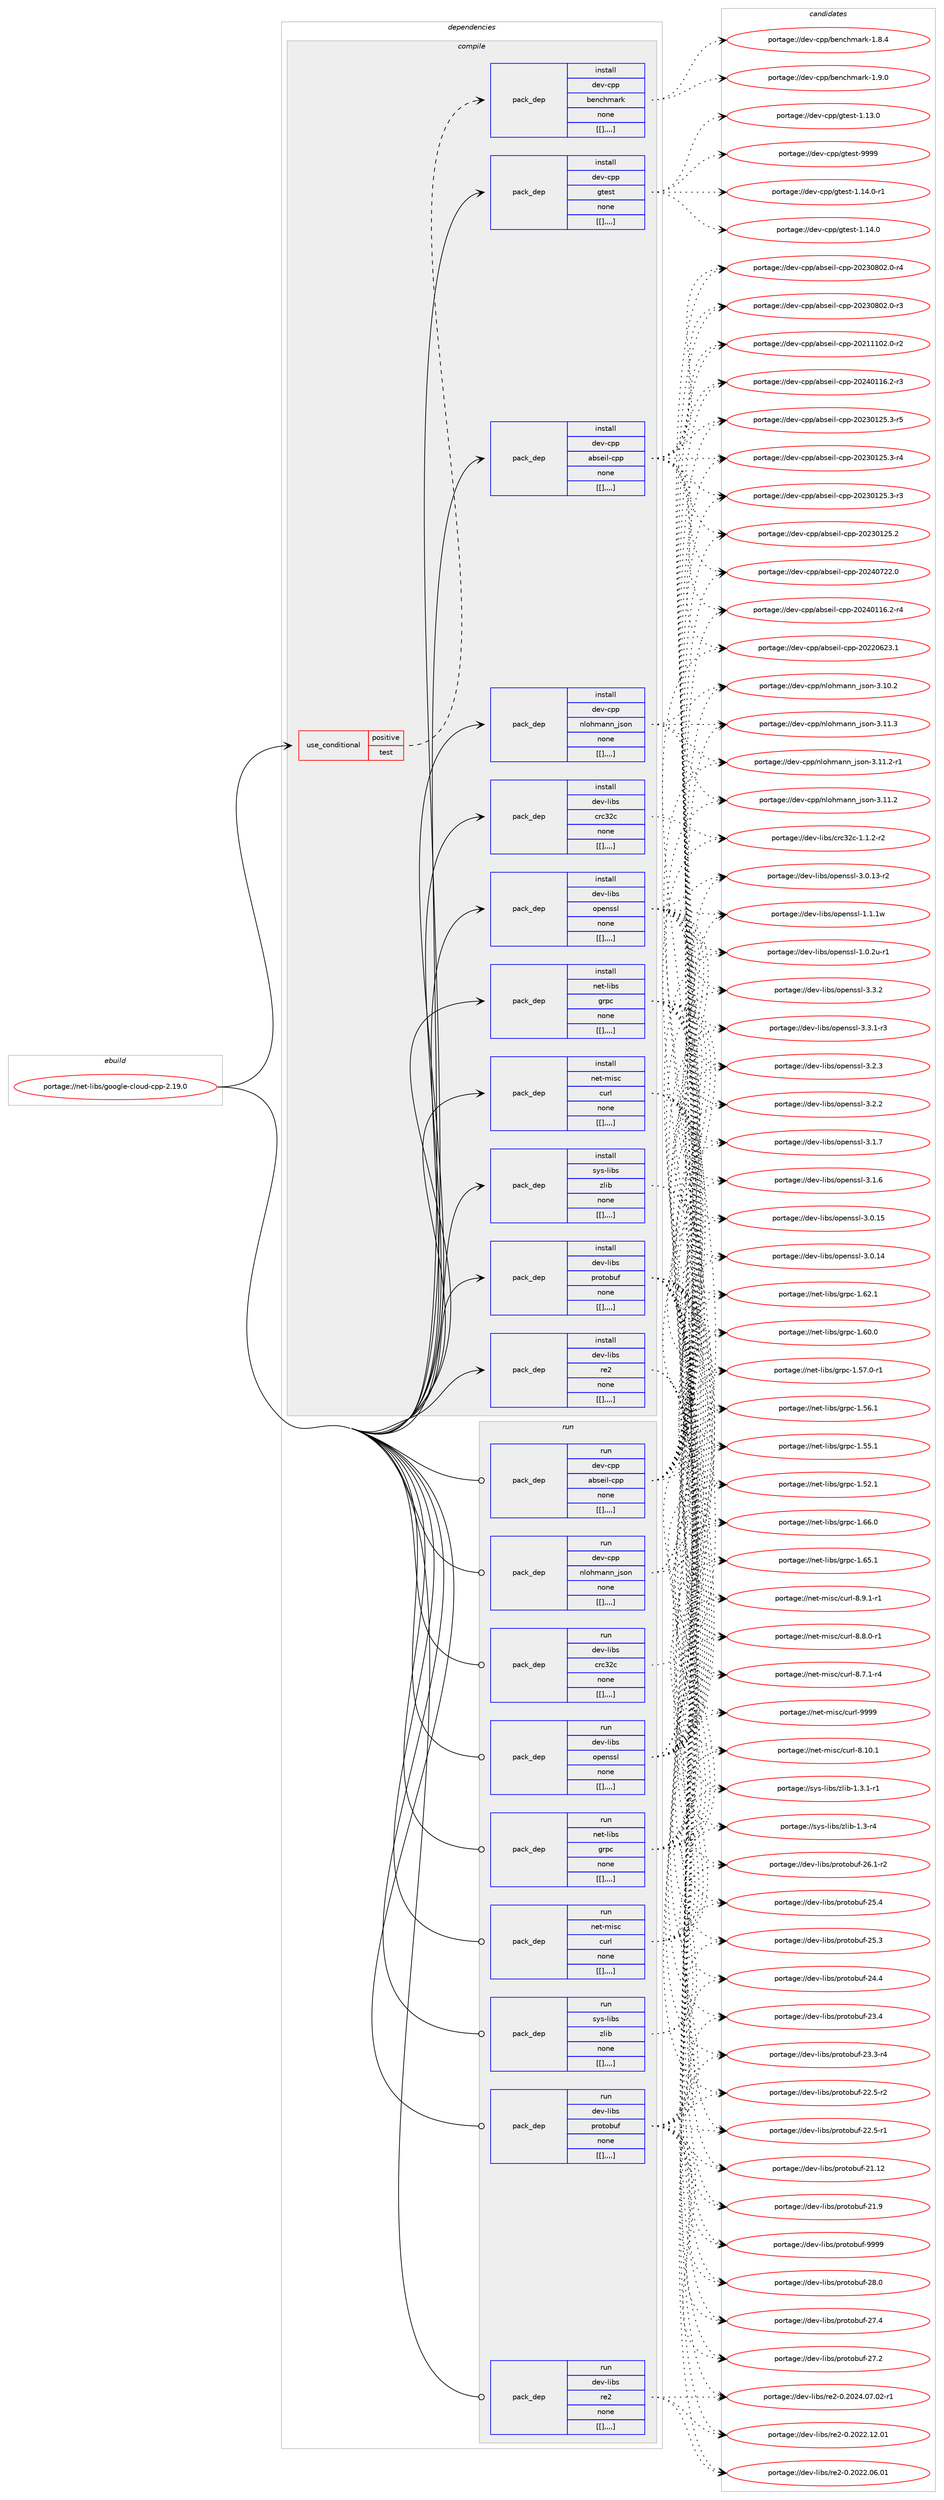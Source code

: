 digraph prolog {

# *************
# Graph options
# *************

newrank=true;
concentrate=true;
compound=true;
graph [rankdir=LR,fontname=Helvetica,fontsize=10,ranksep=1.5];#, ranksep=2.5, nodesep=0.2];
edge  [arrowhead=vee];
node  [fontname=Helvetica,fontsize=10];

# **********
# The ebuild
# **********

subgraph cluster_leftcol {
color=gray;
label=<<i>ebuild</i>>;
id [label="portage://net-libs/google-cloud-cpp-2.19.0", color=red, width=4, href="../net-libs/google-cloud-cpp-2.19.0.svg"];
}

# ****************
# The dependencies
# ****************

subgraph cluster_midcol {
color=gray;
label=<<i>dependencies</i>>;
subgraph cluster_compile {
fillcolor="#eeeeee";
style=filled;
label=<<i>compile</i>>;
subgraph cond97828 {
dependency370523 [label=<<TABLE BORDER="0" CELLBORDER="1" CELLSPACING="0" CELLPADDING="4"><TR><TD ROWSPAN="3" CELLPADDING="10">use_conditional</TD></TR><TR><TD>positive</TD></TR><TR><TD>test</TD></TR></TABLE>>, shape=none, color=red];
subgraph pack270003 {
dependency370524 [label=<<TABLE BORDER="0" CELLBORDER="1" CELLSPACING="0" CELLPADDING="4" WIDTH="220"><TR><TD ROWSPAN="6" CELLPADDING="30">pack_dep</TD></TR><TR><TD WIDTH="110">install</TD></TR><TR><TD>dev-cpp</TD></TR><TR><TD>benchmark</TD></TR><TR><TD>none</TD></TR><TR><TD>[[],,,,]</TD></TR></TABLE>>, shape=none, color=blue];
}
dependency370523:e -> dependency370524:w [weight=20,style="dashed",arrowhead="vee"];
}
id:e -> dependency370523:w [weight=20,style="solid",arrowhead="vee"];
subgraph pack270004 {
dependency370525 [label=<<TABLE BORDER="0" CELLBORDER="1" CELLSPACING="0" CELLPADDING="4" WIDTH="220"><TR><TD ROWSPAN="6" CELLPADDING="30">pack_dep</TD></TR><TR><TD WIDTH="110">install</TD></TR><TR><TD>dev-cpp</TD></TR><TR><TD>abseil-cpp</TD></TR><TR><TD>none</TD></TR><TR><TD>[[],,,,]</TD></TR></TABLE>>, shape=none, color=blue];
}
id:e -> dependency370525:w [weight=20,style="solid",arrowhead="vee"];
subgraph pack270005 {
dependency370526 [label=<<TABLE BORDER="0" CELLBORDER="1" CELLSPACING="0" CELLPADDING="4" WIDTH="220"><TR><TD ROWSPAN="6" CELLPADDING="30">pack_dep</TD></TR><TR><TD WIDTH="110">install</TD></TR><TR><TD>dev-cpp</TD></TR><TR><TD>gtest</TD></TR><TR><TD>none</TD></TR><TR><TD>[[],,,,]</TD></TR></TABLE>>, shape=none, color=blue];
}
id:e -> dependency370526:w [weight=20,style="solid",arrowhead="vee"];
subgraph pack270006 {
dependency370527 [label=<<TABLE BORDER="0" CELLBORDER="1" CELLSPACING="0" CELLPADDING="4" WIDTH="220"><TR><TD ROWSPAN="6" CELLPADDING="30">pack_dep</TD></TR><TR><TD WIDTH="110">install</TD></TR><TR><TD>dev-cpp</TD></TR><TR><TD>nlohmann_json</TD></TR><TR><TD>none</TD></TR><TR><TD>[[],,,,]</TD></TR></TABLE>>, shape=none, color=blue];
}
id:e -> dependency370527:w [weight=20,style="solid",arrowhead="vee"];
subgraph pack270007 {
dependency370528 [label=<<TABLE BORDER="0" CELLBORDER="1" CELLSPACING="0" CELLPADDING="4" WIDTH="220"><TR><TD ROWSPAN="6" CELLPADDING="30">pack_dep</TD></TR><TR><TD WIDTH="110">install</TD></TR><TR><TD>dev-libs</TD></TR><TR><TD>crc32c</TD></TR><TR><TD>none</TD></TR><TR><TD>[[],,,,]</TD></TR></TABLE>>, shape=none, color=blue];
}
id:e -> dependency370528:w [weight=20,style="solid",arrowhead="vee"];
subgraph pack270008 {
dependency370529 [label=<<TABLE BORDER="0" CELLBORDER="1" CELLSPACING="0" CELLPADDING="4" WIDTH="220"><TR><TD ROWSPAN="6" CELLPADDING="30">pack_dep</TD></TR><TR><TD WIDTH="110">install</TD></TR><TR><TD>dev-libs</TD></TR><TR><TD>openssl</TD></TR><TR><TD>none</TD></TR><TR><TD>[[],,,,]</TD></TR></TABLE>>, shape=none, color=blue];
}
id:e -> dependency370529:w [weight=20,style="solid",arrowhead="vee"];
subgraph pack270009 {
dependency370530 [label=<<TABLE BORDER="0" CELLBORDER="1" CELLSPACING="0" CELLPADDING="4" WIDTH="220"><TR><TD ROWSPAN="6" CELLPADDING="30">pack_dep</TD></TR><TR><TD WIDTH="110">install</TD></TR><TR><TD>dev-libs</TD></TR><TR><TD>protobuf</TD></TR><TR><TD>none</TD></TR><TR><TD>[[],,,,]</TD></TR></TABLE>>, shape=none, color=blue];
}
id:e -> dependency370530:w [weight=20,style="solid",arrowhead="vee"];
subgraph pack270010 {
dependency370531 [label=<<TABLE BORDER="0" CELLBORDER="1" CELLSPACING="0" CELLPADDING="4" WIDTH="220"><TR><TD ROWSPAN="6" CELLPADDING="30">pack_dep</TD></TR><TR><TD WIDTH="110">install</TD></TR><TR><TD>dev-libs</TD></TR><TR><TD>re2</TD></TR><TR><TD>none</TD></TR><TR><TD>[[],,,,]</TD></TR></TABLE>>, shape=none, color=blue];
}
id:e -> dependency370531:w [weight=20,style="solid",arrowhead="vee"];
subgraph pack270011 {
dependency370532 [label=<<TABLE BORDER="0" CELLBORDER="1" CELLSPACING="0" CELLPADDING="4" WIDTH="220"><TR><TD ROWSPAN="6" CELLPADDING="30">pack_dep</TD></TR><TR><TD WIDTH="110">install</TD></TR><TR><TD>net-libs</TD></TR><TR><TD>grpc</TD></TR><TR><TD>none</TD></TR><TR><TD>[[],,,,]</TD></TR></TABLE>>, shape=none, color=blue];
}
id:e -> dependency370532:w [weight=20,style="solid",arrowhead="vee"];
subgraph pack270012 {
dependency370533 [label=<<TABLE BORDER="0" CELLBORDER="1" CELLSPACING="0" CELLPADDING="4" WIDTH="220"><TR><TD ROWSPAN="6" CELLPADDING="30">pack_dep</TD></TR><TR><TD WIDTH="110">install</TD></TR><TR><TD>net-misc</TD></TR><TR><TD>curl</TD></TR><TR><TD>none</TD></TR><TR><TD>[[],,,,]</TD></TR></TABLE>>, shape=none, color=blue];
}
id:e -> dependency370533:w [weight=20,style="solid",arrowhead="vee"];
subgraph pack270013 {
dependency370534 [label=<<TABLE BORDER="0" CELLBORDER="1" CELLSPACING="0" CELLPADDING="4" WIDTH="220"><TR><TD ROWSPAN="6" CELLPADDING="30">pack_dep</TD></TR><TR><TD WIDTH="110">install</TD></TR><TR><TD>sys-libs</TD></TR><TR><TD>zlib</TD></TR><TR><TD>none</TD></TR><TR><TD>[[],,,,]</TD></TR></TABLE>>, shape=none, color=blue];
}
id:e -> dependency370534:w [weight=20,style="solid",arrowhead="vee"];
}
subgraph cluster_compileandrun {
fillcolor="#eeeeee";
style=filled;
label=<<i>compile and run</i>>;
}
subgraph cluster_run {
fillcolor="#eeeeee";
style=filled;
label=<<i>run</i>>;
subgraph pack270014 {
dependency370535 [label=<<TABLE BORDER="0" CELLBORDER="1" CELLSPACING="0" CELLPADDING="4" WIDTH="220"><TR><TD ROWSPAN="6" CELLPADDING="30">pack_dep</TD></TR><TR><TD WIDTH="110">run</TD></TR><TR><TD>dev-cpp</TD></TR><TR><TD>abseil-cpp</TD></TR><TR><TD>none</TD></TR><TR><TD>[[],,,,]</TD></TR></TABLE>>, shape=none, color=blue];
}
id:e -> dependency370535:w [weight=20,style="solid",arrowhead="odot"];
subgraph pack270015 {
dependency370536 [label=<<TABLE BORDER="0" CELLBORDER="1" CELLSPACING="0" CELLPADDING="4" WIDTH="220"><TR><TD ROWSPAN="6" CELLPADDING="30">pack_dep</TD></TR><TR><TD WIDTH="110">run</TD></TR><TR><TD>dev-cpp</TD></TR><TR><TD>nlohmann_json</TD></TR><TR><TD>none</TD></TR><TR><TD>[[],,,,]</TD></TR></TABLE>>, shape=none, color=blue];
}
id:e -> dependency370536:w [weight=20,style="solid",arrowhead="odot"];
subgraph pack270016 {
dependency370537 [label=<<TABLE BORDER="0" CELLBORDER="1" CELLSPACING="0" CELLPADDING="4" WIDTH="220"><TR><TD ROWSPAN="6" CELLPADDING="30">pack_dep</TD></TR><TR><TD WIDTH="110">run</TD></TR><TR><TD>dev-libs</TD></TR><TR><TD>crc32c</TD></TR><TR><TD>none</TD></TR><TR><TD>[[],,,,]</TD></TR></TABLE>>, shape=none, color=blue];
}
id:e -> dependency370537:w [weight=20,style="solid",arrowhead="odot"];
subgraph pack270017 {
dependency370538 [label=<<TABLE BORDER="0" CELLBORDER="1" CELLSPACING="0" CELLPADDING="4" WIDTH="220"><TR><TD ROWSPAN="6" CELLPADDING="30">pack_dep</TD></TR><TR><TD WIDTH="110">run</TD></TR><TR><TD>dev-libs</TD></TR><TR><TD>openssl</TD></TR><TR><TD>none</TD></TR><TR><TD>[[],,,,]</TD></TR></TABLE>>, shape=none, color=blue];
}
id:e -> dependency370538:w [weight=20,style="solid",arrowhead="odot"];
subgraph pack270018 {
dependency370539 [label=<<TABLE BORDER="0" CELLBORDER="1" CELLSPACING="0" CELLPADDING="4" WIDTH="220"><TR><TD ROWSPAN="6" CELLPADDING="30">pack_dep</TD></TR><TR><TD WIDTH="110">run</TD></TR><TR><TD>dev-libs</TD></TR><TR><TD>protobuf</TD></TR><TR><TD>none</TD></TR><TR><TD>[[],,,,]</TD></TR></TABLE>>, shape=none, color=blue];
}
id:e -> dependency370539:w [weight=20,style="solid",arrowhead="odot"];
subgraph pack270019 {
dependency370540 [label=<<TABLE BORDER="0" CELLBORDER="1" CELLSPACING="0" CELLPADDING="4" WIDTH="220"><TR><TD ROWSPAN="6" CELLPADDING="30">pack_dep</TD></TR><TR><TD WIDTH="110">run</TD></TR><TR><TD>dev-libs</TD></TR><TR><TD>re2</TD></TR><TR><TD>none</TD></TR><TR><TD>[[],,,,]</TD></TR></TABLE>>, shape=none, color=blue];
}
id:e -> dependency370540:w [weight=20,style="solid",arrowhead="odot"];
subgraph pack270020 {
dependency370541 [label=<<TABLE BORDER="0" CELLBORDER="1" CELLSPACING="0" CELLPADDING="4" WIDTH="220"><TR><TD ROWSPAN="6" CELLPADDING="30">pack_dep</TD></TR><TR><TD WIDTH="110">run</TD></TR><TR><TD>net-libs</TD></TR><TR><TD>grpc</TD></TR><TR><TD>none</TD></TR><TR><TD>[[],,,,]</TD></TR></TABLE>>, shape=none, color=blue];
}
id:e -> dependency370541:w [weight=20,style="solid",arrowhead="odot"];
subgraph pack270021 {
dependency370542 [label=<<TABLE BORDER="0" CELLBORDER="1" CELLSPACING="0" CELLPADDING="4" WIDTH="220"><TR><TD ROWSPAN="6" CELLPADDING="30">pack_dep</TD></TR><TR><TD WIDTH="110">run</TD></TR><TR><TD>net-misc</TD></TR><TR><TD>curl</TD></TR><TR><TD>none</TD></TR><TR><TD>[[],,,,]</TD></TR></TABLE>>, shape=none, color=blue];
}
id:e -> dependency370542:w [weight=20,style="solid",arrowhead="odot"];
subgraph pack270022 {
dependency370543 [label=<<TABLE BORDER="0" CELLBORDER="1" CELLSPACING="0" CELLPADDING="4" WIDTH="220"><TR><TD ROWSPAN="6" CELLPADDING="30">pack_dep</TD></TR><TR><TD WIDTH="110">run</TD></TR><TR><TD>sys-libs</TD></TR><TR><TD>zlib</TD></TR><TR><TD>none</TD></TR><TR><TD>[[],,,,]</TD></TR></TABLE>>, shape=none, color=blue];
}
id:e -> dependency370543:w [weight=20,style="solid",arrowhead="odot"];
}
}

# **************
# The candidates
# **************

subgraph cluster_choices {
rank=same;
color=gray;
label=<<i>candidates</i>>;

subgraph choice270003 {
color=black;
nodesep=1;
choice100101118459911211247981011109910410997114107454946574648 [label="portage://dev-cpp/benchmark-1.9.0", color=red, width=4,href="../dev-cpp/benchmark-1.9.0.svg"];
choice100101118459911211247981011109910410997114107454946564652 [label="portage://dev-cpp/benchmark-1.8.4", color=red, width=4,href="../dev-cpp/benchmark-1.8.4.svg"];
dependency370524:e -> choice100101118459911211247981011109910410997114107454946574648:w [style=dotted,weight="100"];
dependency370524:e -> choice100101118459911211247981011109910410997114107454946564652:w [style=dotted,weight="100"];
}
subgraph choice270004 {
color=black;
nodesep=1;
choice100101118459911211247979811510110510845991121124550485052485550504648 [label="portage://dev-cpp/abseil-cpp-20240722.0", color=red, width=4,href="../dev-cpp/abseil-cpp-20240722.0.svg"];
choice1001011184599112112479798115101105108459911211245504850524849495446504511452 [label="portage://dev-cpp/abseil-cpp-20240116.2-r4", color=red, width=4,href="../dev-cpp/abseil-cpp-20240116.2-r4.svg"];
choice1001011184599112112479798115101105108459911211245504850524849495446504511451 [label="portage://dev-cpp/abseil-cpp-20240116.2-r3", color=red, width=4,href="../dev-cpp/abseil-cpp-20240116.2-r3.svg"];
choice1001011184599112112479798115101105108459911211245504850514856485046484511452 [label="portage://dev-cpp/abseil-cpp-20230802.0-r4", color=red, width=4,href="../dev-cpp/abseil-cpp-20230802.0-r4.svg"];
choice1001011184599112112479798115101105108459911211245504850514856485046484511451 [label="portage://dev-cpp/abseil-cpp-20230802.0-r3", color=red, width=4,href="../dev-cpp/abseil-cpp-20230802.0-r3.svg"];
choice1001011184599112112479798115101105108459911211245504850514849505346514511453 [label="portage://dev-cpp/abseil-cpp-20230125.3-r5", color=red, width=4,href="../dev-cpp/abseil-cpp-20230125.3-r5.svg"];
choice1001011184599112112479798115101105108459911211245504850514849505346514511452 [label="portage://dev-cpp/abseil-cpp-20230125.3-r4", color=red, width=4,href="../dev-cpp/abseil-cpp-20230125.3-r4.svg"];
choice1001011184599112112479798115101105108459911211245504850514849505346514511451 [label="portage://dev-cpp/abseil-cpp-20230125.3-r3", color=red, width=4,href="../dev-cpp/abseil-cpp-20230125.3-r3.svg"];
choice100101118459911211247979811510110510845991121124550485051484950534650 [label="portage://dev-cpp/abseil-cpp-20230125.2", color=red, width=4,href="../dev-cpp/abseil-cpp-20230125.2.svg"];
choice100101118459911211247979811510110510845991121124550485050485450514649 [label="portage://dev-cpp/abseil-cpp-20220623.1", color=red, width=4,href="../dev-cpp/abseil-cpp-20220623.1.svg"];
choice1001011184599112112479798115101105108459911211245504850494949485046484511450 [label="portage://dev-cpp/abseil-cpp-20211102.0-r2", color=red, width=4,href="../dev-cpp/abseil-cpp-20211102.0-r2.svg"];
dependency370525:e -> choice100101118459911211247979811510110510845991121124550485052485550504648:w [style=dotted,weight="100"];
dependency370525:e -> choice1001011184599112112479798115101105108459911211245504850524849495446504511452:w [style=dotted,weight="100"];
dependency370525:e -> choice1001011184599112112479798115101105108459911211245504850524849495446504511451:w [style=dotted,weight="100"];
dependency370525:e -> choice1001011184599112112479798115101105108459911211245504850514856485046484511452:w [style=dotted,weight="100"];
dependency370525:e -> choice1001011184599112112479798115101105108459911211245504850514856485046484511451:w [style=dotted,weight="100"];
dependency370525:e -> choice1001011184599112112479798115101105108459911211245504850514849505346514511453:w [style=dotted,weight="100"];
dependency370525:e -> choice1001011184599112112479798115101105108459911211245504850514849505346514511452:w [style=dotted,weight="100"];
dependency370525:e -> choice1001011184599112112479798115101105108459911211245504850514849505346514511451:w [style=dotted,weight="100"];
dependency370525:e -> choice100101118459911211247979811510110510845991121124550485051484950534650:w [style=dotted,weight="100"];
dependency370525:e -> choice100101118459911211247979811510110510845991121124550485050485450514649:w [style=dotted,weight="100"];
dependency370525:e -> choice1001011184599112112479798115101105108459911211245504850494949485046484511450:w [style=dotted,weight="100"];
}
subgraph choice270005 {
color=black;
nodesep=1;
choice1001011184599112112471031161011151164557575757 [label="portage://dev-cpp/gtest-9999", color=red, width=4,href="../dev-cpp/gtest-9999.svg"];
choice100101118459911211247103116101115116454946495246484511449 [label="portage://dev-cpp/gtest-1.14.0-r1", color=red, width=4,href="../dev-cpp/gtest-1.14.0-r1.svg"];
choice10010111845991121124710311610111511645494649524648 [label="portage://dev-cpp/gtest-1.14.0", color=red, width=4,href="../dev-cpp/gtest-1.14.0.svg"];
choice10010111845991121124710311610111511645494649514648 [label="portage://dev-cpp/gtest-1.13.0", color=red, width=4,href="../dev-cpp/gtest-1.13.0.svg"];
dependency370526:e -> choice1001011184599112112471031161011151164557575757:w [style=dotted,weight="100"];
dependency370526:e -> choice100101118459911211247103116101115116454946495246484511449:w [style=dotted,weight="100"];
dependency370526:e -> choice10010111845991121124710311610111511645494649524648:w [style=dotted,weight="100"];
dependency370526:e -> choice10010111845991121124710311610111511645494649514648:w [style=dotted,weight="100"];
}
subgraph choice270006 {
color=black;
nodesep=1;
choice100101118459911211247110108111104109971101109510611511111045514649494651 [label="portage://dev-cpp/nlohmann_json-3.11.3", color=red, width=4,href="../dev-cpp/nlohmann_json-3.11.3.svg"];
choice1001011184599112112471101081111041099711011095106115111110455146494946504511449 [label="portage://dev-cpp/nlohmann_json-3.11.2-r1", color=red, width=4,href="../dev-cpp/nlohmann_json-3.11.2-r1.svg"];
choice100101118459911211247110108111104109971101109510611511111045514649494650 [label="portage://dev-cpp/nlohmann_json-3.11.2", color=red, width=4,href="../dev-cpp/nlohmann_json-3.11.2.svg"];
choice100101118459911211247110108111104109971101109510611511111045514649484650 [label="portage://dev-cpp/nlohmann_json-3.10.2", color=red, width=4,href="../dev-cpp/nlohmann_json-3.10.2.svg"];
dependency370527:e -> choice100101118459911211247110108111104109971101109510611511111045514649494651:w [style=dotted,weight="100"];
dependency370527:e -> choice1001011184599112112471101081111041099711011095106115111110455146494946504511449:w [style=dotted,weight="100"];
dependency370527:e -> choice100101118459911211247110108111104109971101109510611511111045514649494650:w [style=dotted,weight="100"];
dependency370527:e -> choice100101118459911211247110108111104109971101109510611511111045514649484650:w [style=dotted,weight="100"];
}
subgraph choice270007 {
color=black;
nodesep=1;
choice10010111845108105981154799114995150994549464946504511450 [label="portage://dev-libs/crc32c-1.1.2-r2", color=red, width=4,href="../dev-libs/crc32c-1.1.2-r2.svg"];
dependency370528:e -> choice10010111845108105981154799114995150994549464946504511450:w [style=dotted,weight="100"];
}
subgraph choice270008 {
color=black;
nodesep=1;
choice100101118451081059811547111112101110115115108455146514650 [label="portage://dev-libs/openssl-3.3.2", color=red, width=4,href="../dev-libs/openssl-3.3.2.svg"];
choice1001011184510810598115471111121011101151151084551465146494511451 [label="portage://dev-libs/openssl-3.3.1-r3", color=red, width=4,href="../dev-libs/openssl-3.3.1-r3.svg"];
choice100101118451081059811547111112101110115115108455146504651 [label="portage://dev-libs/openssl-3.2.3", color=red, width=4,href="../dev-libs/openssl-3.2.3.svg"];
choice100101118451081059811547111112101110115115108455146504650 [label="portage://dev-libs/openssl-3.2.2", color=red, width=4,href="../dev-libs/openssl-3.2.2.svg"];
choice100101118451081059811547111112101110115115108455146494655 [label="portage://dev-libs/openssl-3.1.7", color=red, width=4,href="../dev-libs/openssl-3.1.7.svg"];
choice100101118451081059811547111112101110115115108455146494654 [label="portage://dev-libs/openssl-3.1.6", color=red, width=4,href="../dev-libs/openssl-3.1.6.svg"];
choice10010111845108105981154711111210111011511510845514648464953 [label="portage://dev-libs/openssl-3.0.15", color=red, width=4,href="../dev-libs/openssl-3.0.15.svg"];
choice10010111845108105981154711111210111011511510845514648464952 [label="portage://dev-libs/openssl-3.0.14", color=red, width=4,href="../dev-libs/openssl-3.0.14.svg"];
choice100101118451081059811547111112101110115115108455146484649514511450 [label="portage://dev-libs/openssl-3.0.13-r2", color=red, width=4,href="../dev-libs/openssl-3.0.13-r2.svg"];
choice100101118451081059811547111112101110115115108454946494649119 [label="portage://dev-libs/openssl-1.1.1w", color=red, width=4,href="../dev-libs/openssl-1.1.1w.svg"];
choice1001011184510810598115471111121011101151151084549464846501174511449 [label="portage://dev-libs/openssl-1.0.2u-r1", color=red, width=4,href="../dev-libs/openssl-1.0.2u-r1.svg"];
dependency370529:e -> choice100101118451081059811547111112101110115115108455146514650:w [style=dotted,weight="100"];
dependency370529:e -> choice1001011184510810598115471111121011101151151084551465146494511451:w [style=dotted,weight="100"];
dependency370529:e -> choice100101118451081059811547111112101110115115108455146504651:w [style=dotted,weight="100"];
dependency370529:e -> choice100101118451081059811547111112101110115115108455146504650:w [style=dotted,weight="100"];
dependency370529:e -> choice100101118451081059811547111112101110115115108455146494655:w [style=dotted,weight="100"];
dependency370529:e -> choice100101118451081059811547111112101110115115108455146494654:w [style=dotted,weight="100"];
dependency370529:e -> choice10010111845108105981154711111210111011511510845514648464953:w [style=dotted,weight="100"];
dependency370529:e -> choice10010111845108105981154711111210111011511510845514648464952:w [style=dotted,weight="100"];
dependency370529:e -> choice100101118451081059811547111112101110115115108455146484649514511450:w [style=dotted,weight="100"];
dependency370529:e -> choice100101118451081059811547111112101110115115108454946494649119:w [style=dotted,weight="100"];
dependency370529:e -> choice1001011184510810598115471111121011101151151084549464846501174511449:w [style=dotted,weight="100"];
}
subgraph choice270009 {
color=black;
nodesep=1;
choice100101118451081059811547112114111116111981171024557575757 [label="portage://dev-libs/protobuf-9999", color=red, width=4,href="../dev-libs/protobuf-9999.svg"];
choice100101118451081059811547112114111116111981171024550564648 [label="portage://dev-libs/protobuf-28.0", color=red, width=4,href="../dev-libs/protobuf-28.0.svg"];
choice100101118451081059811547112114111116111981171024550554652 [label="portage://dev-libs/protobuf-27.4", color=red, width=4,href="../dev-libs/protobuf-27.4.svg"];
choice100101118451081059811547112114111116111981171024550554650 [label="portage://dev-libs/protobuf-27.2", color=red, width=4,href="../dev-libs/protobuf-27.2.svg"];
choice1001011184510810598115471121141111161119811710245505446494511450 [label="portage://dev-libs/protobuf-26.1-r2", color=red, width=4,href="../dev-libs/protobuf-26.1-r2.svg"];
choice100101118451081059811547112114111116111981171024550534652 [label="portage://dev-libs/protobuf-25.4", color=red, width=4,href="../dev-libs/protobuf-25.4.svg"];
choice100101118451081059811547112114111116111981171024550534651 [label="portage://dev-libs/protobuf-25.3", color=red, width=4,href="../dev-libs/protobuf-25.3.svg"];
choice100101118451081059811547112114111116111981171024550524652 [label="portage://dev-libs/protobuf-24.4", color=red, width=4,href="../dev-libs/protobuf-24.4.svg"];
choice100101118451081059811547112114111116111981171024550514652 [label="portage://dev-libs/protobuf-23.4", color=red, width=4,href="../dev-libs/protobuf-23.4.svg"];
choice1001011184510810598115471121141111161119811710245505146514511452 [label="portage://dev-libs/protobuf-23.3-r4", color=red, width=4,href="../dev-libs/protobuf-23.3-r4.svg"];
choice1001011184510810598115471121141111161119811710245505046534511450 [label="portage://dev-libs/protobuf-22.5-r2", color=red, width=4,href="../dev-libs/protobuf-22.5-r2.svg"];
choice1001011184510810598115471121141111161119811710245505046534511449 [label="portage://dev-libs/protobuf-22.5-r1", color=red, width=4,href="../dev-libs/protobuf-22.5-r1.svg"];
choice10010111845108105981154711211411111611198117102455049464950 [label="portage://dev-libs/protobuf-21.12", color=red, width=4,href="../dev-libs/protobuf-21.12.svg"];
choice100101118451081059811547112114111116111981171024550494657 [label="portage://dev-libs/protobuf-21.9", color=red, width=4,href="../dev-libs/protobuf-21.9.svg"];
dependency370530:e -> choice100101118451081059811547112114111116111981171024557575757:w [style=dotted,weight="100"];
dependency370530:e -> choice100101118451081059811547112114111116111981171024550564648:w [style=dotted,weight="100"];
dependency370530:e -> choice100101118451081059811547112114111116111981171024550554652:w [style=dotted,weight="100"];
dependency370530:e -> choice100101118451081059811547112114111116111981171024550554650:w [style=dotted,weight="100"];
dependency370530:e -> choice1001011184510810598115471121141111161119811710245505446494511450:w [style=dotted,weight="100"];
dependency370530:e -> choice100101118451081059811547112114111116111981171024550534652:w [style=dotted,weight="100"];
dependency370530:e -> choice100101118451081059811547112114111116111981171024550534651:w [style=dotted,weight="100"];
dependency370530:e -> choice100101118451081059811547112114111116111981171024550524652:w [style=dotted,weight="100"];
dependency370530:e -> choice100101118451081059811547112114111116111981171024550514652:w [style=dotted,weight="100"];
dependency370530:e -> choice1001011184510810598115471121141111161119811710245505146514511452:w [style=dotted,weight="100"];
dependency370530:e -> choice1001011184510810598115471121141111161119811710245505046534511450:w [style=dotted,weight="100"];
dependency370530:e -> choice1001011184510810598115471121141111161119811710245505046534511449:w [style=dotted,weight="100"];
dependency370530:e -> choice10010111845108105981154711211411111611198117102455049464950:w [style=dotted,weight="100"];
dependency370530:e -> choice100101118451081059811547112114111116111981171024550494657:w [style=dotted,weight="100"];
}
subgraph choice270010 {
color=black;
nodesep=1;
choice10010111845108105981154711410150454846504850524648554648504511449 [label="portage://dev-libs/re2-0.2024.07.02-r1", color=red, width=4,href="../dev-libs/re2-0.2024.07.02-r1.svg"];
choice1001011184510810598115471141015045484650485050464950464849 [label="portage://dev-libs/re2-0.2022.12.01", color=red, width=4,href="../dev-libs/re2-0.2022.12.01.svg"];
choice1001011184510810598115471141015045484650485050464854464849 [label="portage://dev-libs/re2-0.2022.06.01", color=red, width=4,href="../dev-libs/re2-0.2022.06.01.svg"];
dependency370531:e -> choice10010111845108105981154711410150454846504850524648554648504511449:w [style=dotted,weight="100"];
dependency370531:e -> choice1001011184510810598115471141015045484650485050464950464849:w [style=dotted,weight="100"];
dependency370531:e -> choice1001011184510810598115471141015045484650485050464854464849:w [style=dotted,weight="100"];
}
subgraph choice270011 {
color=black;
nodesep=1;
choice1101011164510810598115471031141129945494654544648 [label="portage://net-libs/grpc-1.66.0", color=red, width=4,href="../net-libs/grpc-1.66.0.svg"];
choice1101011164510810598115471031141129945494654534649 [label="portage://net-libs/grpc-1.65.1", color=red, width=4,href="../net-libs/grpc-1.65.1.svg"];
choice1101011164510810598115471031141129945494654504649 [label="portage://net-libs/grpc-1.62.1", color=red, width=4,href="../net-libs/grpc-1.62.1.svg"];
choice1101011164510810598115471031141129945494654484648 [label="portage://net-libs/grpc-1.60.0", color=red, width=4,href="../net-libs/grpc-1.60.0.svg"];
choice11010111645108105981154710311411299454946535546484511449 [label="portage://net-libs/grpc-1.57.0-r1", color=red, width=4,href="../net-libs/grpc-1.57.0-r1.svg"];
choice1101011164510810598115471031141129945494653544649 [label="portage://net-libs/grpc-1.56.1", color=red, width=4,href="../net-libs/grpc-1.56.1.svg"];
choice1101011164510810598115471031141129945494653534649 [label="portage://net-libs/grpc-1.55.1", color=red, width=4,href="../net-libs/grpc-1.55.1.svg"];
choice1101011164510810598115471031141129945494653504649 [label="portage://net-libs/grpc-1.52.1", color=red, width=4,href="../net-libs/grpc-1.52.1.svg"];
dependency370532:e -> choice1101011164510810598115471031141129945494654544648:w [style=dotted,weight="100"];
dependency370532:e -> choice1101011164510810598115471031141129945494654534649:w [style=dotted,weight="100"];
dependency370532:e -> choice1101011164510810598115471031141129945494654504649:w [style=dotted,weight="100"];
dependency370532:e -> choice1101011164510810598115471031141129945494654484648:w [style=dotted,weight="100"];
dependency370532:e -> choice11010111645108105981154710311411299454946535546484511449:w [style=dotted,weight="100"];
dependency370532:e -> choice1101011164510810598115471031141129945494653544649:w [style=dotted,weight="100"];
dependency370532:e -> choice1101011164510810598115471031141129945494653534649:w [style=dotted,weight="100"];
dependency370532:e -> choice1101011164510810598115471031141129945494653504649:w [style=dotted,weight="100"];
}
subgraph choice270012 {
color=black;
nodesep=1;
choice110101116451091051159947991171141084557575757 [label="portage://net-misc/curl-9999", color=red, width=4,href="../net-misc/curl-9999.svg"];
choice1101011164510910511599479911711410845564649484649 [label="portage://net-misc/curl-8.10.1", color=red, width=4,href="../net-misc/curl-8.10.1.svg"];
choice110101116451091051159947991171141084556465746494511449 [label="portage://net-misc/curl-8.9.1-r1", color=red, width=4,href="../net-misc/curl-8.9.1-r1.svg"];
choice110101116451091051159947991171141084556465646484511449 [label="portage://net-misc/curl-8.8.0-r1", color=red, width=4,href="../net-misc/curl-8.8.0-r1.svg"];
choice110101116451091051159947991171141084556465546494511452 [label="portage://net-misc/curl-8.7.1-r4", color=red, width=4,href="../net-misc/curl-8.7.1-r4.svg"];
dependency370533:e -> choice110101116451091051159947991171141084557575757:w [style=dotted,weight="100"];
dependency370533:e -> choice1101011164510910511599479911711410845564649484649:w [style=dotted,weight="100"];
dependency370533:e -> choice110101116451091051159947991171141084556465746494511449:w [style=dotted,weight="100"];
dependency370533:e -> choice110101116451091051159947991171141084556465646484511449:w [style=dotted,weight="100"];
dependency370533:e -> choice110101116451091051159947991171141084556465546494511452:w [style=dotted,weight="100"];
}
subgraph choice270013 {
color=black;
nodesep=1;
choice115121115451081059811547122108105984549465146494511449 [label="portage://sys-libs/zlib-1.3.1-r1", color=red, width=4,href="../sys-libs/zlib-1.3.1-r1.svg"];
choice11512111545108105981154712210810598454946514511452 [label="portage://sys-libs/zlib-1.3-r4", color=red, width=4,href="../sys-libs/zlib-1.3-r4.svg"];
dependency370534:e -> choice115121115451081059811547122108105984549465146494511449:w [style=dotted,weight="100"];
dependency370534:e -> choice11512111545108105981154712210810598454946514511452:w [style=dotted,weight="100"];
}
subgraph choice270014 {
color=black;
nodesep=1;
choice100101118459911211247979811510110510845991121124550485052485550504648 [label="portage://dev-cpp/abseil-cpp-20240722.0", color=red, width=4,href="../dev-cpp/abseil-cpp-20240722.0.svg"];
choice1001011184599112112479798115101105108459911211245504850524849495446504511452 [label="portage://dev-cpp/abseil-cpp-20240116.2-r4", color=red, width=4,href="../dev-cpp/abseil-cpp-20240116.2-r4.svg"];
choice1001011184599112112479798115101105108459911211245504850524849495446504511451 [label="portage://dev-cpp/abseil-cpp-20240116.2-r3", color=red, width=4,href="../dev-cpp/abseil-cpp-20240116.2-r3.svg"];
choice1001011184599112112479798115101105108459911211245504850514856485046484511452 [label="portage://dev-cpp/abseil-cpp-20230802.0-r4", color=red, width=4,href="../dev-cpp/abseil-cpp-20230802.0-r4.svg"];
choice1001011184599112112479798115101105108459911211245504850514856485046484511451 [label="portage://dev-cpp/abseil-cpp-20230802.0-r3", color=red, width=4,href="../dev-cpp/abseil-cpp-20230802.0-r3.svg"];
choice1001011184599112112479798115101105108459911211245504850514849505346514511453 [label="portage://dev-cpp/abseil-cpp-20230125.3-r5", color=red, width=4,href="../dev-cpp/abseil-cpp-20230125.3-r5.svg"];
choice1001011184599112112479798115101105108459911211245504850514849505346514511452 [label="portage://dev-cpp/abseil-cpp-20230125.3-r4", color=red, width=4,href="../dev-cpp/abseil-cpp-20230125.3-r4.svg"];
choice1001011184599112112479798115101105108459911211245504850514849505346514511451 [label="portage://dev-cpp/abseil-cpp-20230125.3-r3", color=red, width=4,href="../dev-cpp/abseil-cpp-20230125.3-r3.svg"];
choice100101118459911211247979811510110510845991121124550485051484950534650 [label="portage://dev-cpp/abseil-cpp-20230125.2", color=red, width=4,href="../dev-cpp/abseil-cpp-20230125.2.svg"];
choice100101118459911211247979811510110510845991121124550485050485450514649 [label="portage://dev-cpp/abseil-cpp-20220623.1", color=red, width=4,href="../dev-cpp/abseil-cpp-20220623.1.svg"];
choice1001011184599112112479798115101105108459911211245504850494949485046484511450 [label="portage://dev-cpp/abseil-cpp-20211102.0-r2", color=red, width=4,href="../dev-cpp/abseil-cpp-20211102.0-r2.svg"];
dependency370535:e -> choice100101118459911211247979811510110510845991121124550485052485550504648:w [style=dotted,weight="100"];
dependency370535:e -> choice1001011184599112112479798115101105108459911211245504850524849495446504511452:w [style=dotted,weight="100"];
dependency370535:e -> choice1001011184599112112479798115101105108459911211245504850524849495446504511451:w [style=dotted,weight="100"];
dependency370535:e -> choice1001011184599112112479798115101105108459911211245504850514856485046484511452:w [style=dotted,weight="100"];
dependency370535:e -> choice1001011184599112112479798115101105108459911211245504850514856485046484511451:w [style=dotted,weight="100"];
dependency370535:e -> choice1001011184599112112479798115101105108459911211245504850514849505346514511453:w [style=dotted,weight="100"];
dependency370535:e -> choice1001011184599112112479798115101105108459911211245504850514849505346514511452:w [style=dotted,weight="100"];
dependency370535:e -> choice1001011184599112112479798115101105108459911211245504850514849505346514511451:w [style=dotted,weight="100"];
dependency370535:e -> choice100101118459911211247979811510110510845991121124550485051484950534650:w [style=dotted,weight="100"];
dependency370535:e -> choice100101118459911211247979811510110510845991121124550485050485450514649:w [style=dotted,weight="100"];
dependency370535:e -> choice1001011184599112112479798115101105108459911211245504850494949485046484511450:w [style=dotted,weight="100"];
}
subgraph choice270015 {
color=black;
nodesep=1;
choice100101118459911211247110108111104109971101109510611511111045514649494651 [label="portage://dev-cpp/nlohmann_json-3.11.3", color=red, width=4,href="../dev-cpp/nlohmann_json-3.11.3.svg"];
choice1001011184599112112471101081111041099711011095106115111110455146494946504511449 [label="portage://dev-cpp/nlohmann_json-3.11.2-r1", color=red, width=4,href="../dev-cpp/nlohmann_json-3.11.2-r1.svg"];
choice100101118459911211247110108111104109971101109510611511111045514649494650 [label="portage://dev-cpp/nlohmann_json-3.11.2", color=red, width=4,href="../dev-cpp/nlohmann_json-3.11.2.svg"];
choice100101118459911211247110108111104109971101109510611511111045514649484650 [label="portage://dev-cpp/nlohmann_json-3.10.2", color=red, width=4,href="../dev-cpp/nlohmann_json-3.10.2.svg"];
dependency370536:e -> choice100101118459911211247110108111104109971101109510611511111045514649494651:w [style=dotted,weight="100"];
dependency370536:e -> choice1001011184599112112471101081111041099711011095106115111110455146494946504511449:w [style=dotted,weight="100"];
dependency370536:e -> choice100101118459911211247110108111104109971101109510611511111045514649494650:w [style=dotted,weight="100"];
dependency370536:e -> choice100101118459911211247110108111104109971101109510611511111045514649484650:w [style=dotted,weight="100"];
}
subgraph choice270016 {
color=black;
nodesep=1;
choice10010111845108105981154799114995150994549464946504511450 [label="portage://dev-libs/crc32c-1.1.2-r2", color=red, width=4,href="../dev-libs/crc32c-1.1.2-r2.svg"];
dependency370537:e -> choice10010111845108105981154799114995150994549464946504511450:w [style=dotted,weight="100"];
}
subgraph choice270017 {
color=black;
nodesep=1;
choice100101118451081059811547111112101110115115108455146514650 [label="portage://dev-libs/openssl-3.3.2", color=red, width=4,href="../dev-libs/openssl-3.3.2.svg"];
choice1001011184510810598115471111121011101151151084551465146494511451 [label="portage://dev-libs/openssl-3.3.1-r3", color=red, width=4,href="../dev-libs/openssl-3.3.1-r3.svg"];
choice100101118451081059811547111112101110115115108455146504651 [label="portage://dev-libs/openssl-3.2.3", color=red, width=4,href="../dev-libs/openssl-3.2.3.svg"];
choice100101118451081059811547111112101110115115108455146504650 [label="portage://dev-libs/openssl-3.2.2", color=red, width=4,href="../dev-libs/openssl-3.2.2.svg"];
choice100101118451081059811547111112101110115115108455146494655 [label="portage://dev-libs/openssl-3.1.7", color=red, width=4,href="../dev-libs/openssl-3.1.7.svg"];
choice100101118451081059811547111112101110115115108455146494654 [label="portage://dev-libs/openssl-3.1.6", color=red, width=4,href="../dev-libs/openssl-3.1.6.svg"];
choice10010111845108105981154711111210111011511510845514648464953 [label="portage://dev-libs/openssl-3.0.15", color=red, width=4,href="../dev-libs/openssl-3.0.15.svg"];
choice10010111845108105981154711111210111011511510845514648464952 [label="portage://dev-libs/openssl-3.0.14", color=red, width=4,href="../dev-libs/openssl-3.0.14.svg"];
choice100101118451081059811547111112101110115115108455146484649514511450 [label="portage://dev-libs/openssl-3.0.13-r2", color=red, width=4,href="../dev-libs/openssl-3.0.13-r2.svg"];
choice100101118451081059811547111112101110115115108454946494649119 [label="portage://dev-libs/openssl-1.1.1w", color=red, width=4,href="../dev-libs/openssl-1.1.1w.svg"];
choice1001011184510810598115471111121011101151151084549464846501174511449 [label="portage://dev-libs/openssl-1.0.2u-r1", color=red, width=4,href="../dev-libs/openssl-1.0.2u-r1.svg"];
dependency370538:e -> choice100101118451081059811547111112101110115115108455146514650:w [style=dotted,weight="100"];
dependency370538:e -> choice1001011184510810598115471111121011101151151084551465146494511451:w [style=dotted,weight="100"];
dependency370538:e -> choice100101118451081059811547111112101110115115108455146504651:w [style=dotted,weight="100"];
dependency370538:e -> choice100101118451081059811547111112101110115115108455146504650:w [style=dotted,weight="100"];
dependency370538:e -> choice100101118451081059811547111112101110115115108455146494655:w [style=dotted,weight="100"];
dependency370538:e -> choice100101118451081059811547111112101110115115108455146494654:w [style=dotted,weight="100"];
dependency370538:e -> choice10010111845108105981154711111210111011511510845514648464953:w [style=dotted,weight="100"];
dependency370538:e -> choice10010111845108105981154711111210111011511510845514648464952:w [style=dotted,weight="100"];
dependency370538:e -> choice100101118451081059811547111112101110115115108455146484649514511450:w [style=dotted,weight="100"];
dependency370538:e -> choice100101118451081059811547111112101110115115108454946494649119:w [style=dotted,weight="100"];
dependency370538:e -> choice1001011184510810598115471111121011101151151084549464846501174511449:w [style=dotted,weight="100"];
}
subgraph choice270018 {
color=black;
nodesep=1;
choice100101118451081059811547112114111116111981171024557575757 [label="portage://dev-libs/protobuf-9999", color=red, width=4,href="../dev-libs/protobuf-9999.svg"];
choice100101118451081059811547112114111116111981171024550564648 [label="portage://dev-libs/protobuf-28.0", color=red, width=4,href="../dev-libs/protobuf-28.0.svg"];
choice100101118451081059811547112114111116111981171024550554652 [label="portage://dev-libs/protobuf-27.4", color=red, width=4,href="../dev-libs/protobuf-27.4.svg"];
choice100101118451081059811547112114111116111981171024550554650 [label="portage://dev-libs/protobuf-27.2", color=red, width=4,href="../dev-libs/protobuf-27.2.svg"];
choice1001011184510810598115471121141111161119811710245505446494511450 [label="portage://dev-libs/protobuf-26.1-r2", color=red, width=4,href="../dev-libs/protobuf-26.1-r2.svg"];
choice100101118451081059811547112114111116111981171024550534652 [label="portage://dev-libs/protobuf-25.4", color=red, width=4,href="../dev-libs/protobuf-25.4.svg"];
choice100101118451081059811547112114111116111981171024550534651 [label="portage://dev-libs/protobuf-25.3", color=red, width=4,href="../dev-libs/protobuf-25.3.svg"];
choice100101118451081059811547112114111116111981171024550524652 [label="portage://dev-libs/protobuf-24.4", color=red, width=4,href="../dev-libs/protobuf-24.4.svg"];
choice100101118451081059811547112114111116111981171024550514652 [label="portage://dev-libs/protobuf-23.4", color=red, width=4,href="../dev-libs/protobuf-23.4.svg"];
choice1001011184510810598115471121141111161119811710245505146514511452 [label="portage://dev-libs/protobuf-23.3-r4", color=red, width=4,href="../dev-libs/protobuf-23.3-r4.svg"];
choice1001011184510810598115471121141111161119811710245505046534511450 [label="portage://dev-libs/protobuf-22.5-r2", color=red, width=4,href="../dev-libs/protobuf-22.5-r2.svg"];
choice1001011184510810598115471121141111161119811710245505046534511449 [label="portage://dev-libs/protobuf-22.5-r1", color=red, width=4,href="../dev-libs/protobuf-22.5-r1.svg"];
choice10010111845108105981154711211411111611198117102455049464950 [label="portage://dev-libs/protobuf-21.12", color=red, width=4,href="../dev-libs/protobuf-21.12.svg"];
choice100101118451081059811547112114111116111981171024550494657 [label="portage://dev-libs/protobuf-21.9", color=red, width=4,href="../dev-libs/protobuf-21.9.svg"];
dependency370539:e -> choice100101118451081059811547112114111116111981171024557575757:w [style=dotted,weight="100"];
dependency370539:e -> choice100101118451081059811547112114111116111981171024550564648:w [style=dotted,weight="100"];
dependency370539:e -> choice100101118451081059811547112114111116111981171024550554652:w [style=dotted,weight="100"];
dependency370539:e -> choice100101118451081059811547112114111116111981171024550554650:w [style=dotted,weight="100"];
dependency370539:e -> choice1001011184510810598115471121141111161119811710245505446494511450:w [style=dotted,weight="100"];
dependency370539:e -> choice100101118451081059811547112114111116111981171024550534652:w [style=dotted,weight="100"];
dependency370539:e -> choice100101118451081059811547112114111116111981171024550534651:w [style=dotted,weight="100"];
dependency370539:e -> choice100101118451081059811547112114111116111981171024550524652:w [style=dotted,weight="100"];
dependency370539:e -> choice100101118451081059811547112114111116111981171024550514652:w [style=dotted,weight="100"];
dependency370539:e -> choice1001011184510810598115471121141111161119811710245505146514511452:w [style=dotted,weight="100"];
dependency370539:e -> choice1001011184510810598115471121141111161119811710245505046534511450:w [style=dotted,weight="100"];
dependency370539:e -> choice1001011184510810598115471121141111161119811710245505046534511449:w [style=dotted,weight="100"];
dependency370539:e -> choice10010111845108105981154711211411111611198117102455049464950:w [style=dotted,weight="100"];
dependency370539:e -> choice100101118451081059811547112114111116111981171024550494657:w [style=dotted,weight="100"];
}
subgraph choice270019 {
color=black;
nodesep=1;
choice10010111845108105981154711410150454846504850524648554648504511449 [label="portage://dev-libs/re2-0.2024.07.02-r1", color=red, width=4,href="../dev-libs/re2-0.2024.07.02-r1.svg"];
choice1001011184510810598115471141015045484650485050464950464849 [label="portage://dev-libs/re2-0.2022.12.01", color=red, width=4,href="../dev-libs/re2-0.2022.12.01.svg"];
choice1001011184510810598115471141015045484650485050464854464849 [label="portage://dev-libs/re2-0.2022.06.01", color=red, width=4,href="../dev-libs/re2-0.2022.06.01.svg"];
dependency370540:e -> choice10010111845108105981154711410150454846504850524648554648504511449:w [style=dotted,weight="100"];
dependency370540:e -> choice1001011184510810598115471141015045484650485050464950464849:w [style=dotted,weight="100"];
dependency370540:e -> choice1001011184510810598115471141015045484650485050464854464849:w [style=dotted,weight="100"];
}
subgraph choice270020 {
color=black;
nodesep=1;
choice1101011164510810598115471031141129945494654544648 [label="portage://net-libs/grpc-1.66.0", color=red, width=4,href="../net-libs/grpc-1.66.0.svg"];
choice1101011164510810598115471031141129945494654534649 [label="portage://net-libs/grpc-1.65.1", color=red, width=4,href="../net-libs/grpc-1.65.1.svg"];
choice1101011164510810598115471031141129945494654504649 [label="portage://net-libs/grpc-1.62.1", color=red, width=4,href="../net-libs/grpc-1.62.1.svg"];
choice1101011164510810598115471031141129945494654484648 [label="portage://net-libs/grpc-1.60.0", color=red, width=4,href="../net-libs/grpc-1.60.0.svg"];
choice11010111645108105981154710311411299454946535546484511449 [label="portage://net-libs/grpc-1.57.0-r1", color=red, width=4,href="../net-libs/grpc-1.57.0-r1.svg"];
choice1101011164510810598115471031141129945494653544649 [label="portage://net-libs/grpc-1.56.1", color=red, width=4,href="../net-libs/grpc-1.56.1.svg"];
choice1101011164510810598115471031141129945494653534649 [label="portage://net-libs/grpc-1.55.1", color=red, width=4,href="../net-libs/grpc-1.55.1.svg"];
choice1101011164510810598115471031141129945494653504649 [label="portage://net-libs/grpc-1.52.1", color=red, width=4,href="../net-libs/grpc-1.52.1.svg"];
dependency370541:e -> choice1101011164510810598115471031141129945494654544648:w [style=dotted,weight="100"];
dependency370541:e -> choice1101011164510810598115471031141129945494654534649:w [style=dotted,weight="100"];
dependency370541:e -> choice1101011164510810598115471031141129945494654504649:w [style=dotted,weight="100"];
dependency370541:e -> choice1101011164510810598115471031141129945494654484648:w [style=dotted,weight="100"];
dependency370541:e -> choice11010111645108105981154710311411299454946535546484511449:w [style=dotted,weight="100"];
dependency370541:e -> choice1101011164510810598115471031141129945494653544649:w [style=dotted,weight="100"];
dependency370541:e -> choice1101011164510810598115471031141129945494653534649:w [style=dotted,weight="100"];
dependency370541:e -> choice1101011164510810598115471031141129945494653504649:w [style=dotted,weight="100"];
}
subgraph choice270021 {
color=black;
nodesep=1;
choice110101116451091051159947991171141084557575757 [label="portage://net-misc/curl-9999", color=red, width=4,href="../net-misc/curl-9999.svg"];
choice1101011164510910511599479911711410845564649484649 [label="portage://net-misc/curl-8.10.1", color=red, width=4,href="../net-misc/curl-8.10.1.svg"];
choice110101116451091051159947991171141084556465746494511449 [label="portage://net-misc/curl-8.9.1-r1", color=red, width=4,href="../net-misc/curl-8.9.1-r1.svg"];
choice110101116451091051159947991171141084556465646484511449 [label="portage://net-misc/curl-8.8.0-r1", color=red, width=4,href="../net-misc/curl-8.8.0-r1.svg"];
choice110101116451091051159947991171141084556465546494511452 [label="portage://net-misc/curl-8.7.1-r4", color=red, width=4,href="../net-misc/curl-8.7.1-r4.svg"];
dependency370542:e -> choice110101116451091051159947991171141084557575757:w [style=dotted,weight="100"];
dependency370542:e -> choice1101011164510910511599479911711410845564649484649:w [style=dotted,weight="100"];
dependency370542:e -> choice110101116451091051159947991171141084556465746494511449:w [style=dotted,weight="100"];
dependency370542:e -> choice110101116451091051159947991171141084556465646484511449:w [style=dotted,weight="100"];
dependency370542:e -> choice110101116451091051159947991171141084556465546494511452:w [style=dotted,weight="100"];
}
subgraph choice270022 {
color=black;
nodesep=1;
choice115121115451081059811547122108105984549465146494511449 [label="portage://sys-libs/zlib-1.3.1-r1", color=red, width=4,href="../sys-libs/zlib-1.3.1-r1.svg"];
choice11512111545108105981154712210810598454946514511452 [label="portage://sys-libs/zlib-1.3-r4", color=red, width=4,href="../sys-libs/zlib-1.3-r4.svg"];
dependency370543:e -> choice115121115451081059811547122108105984549465146494511449:w [style=dotted,weight="100"];
dependency370543:e -> choice11512111545108105981154712210810598454946514511452:w [style=dotted,weight="100"];
}
}

}

